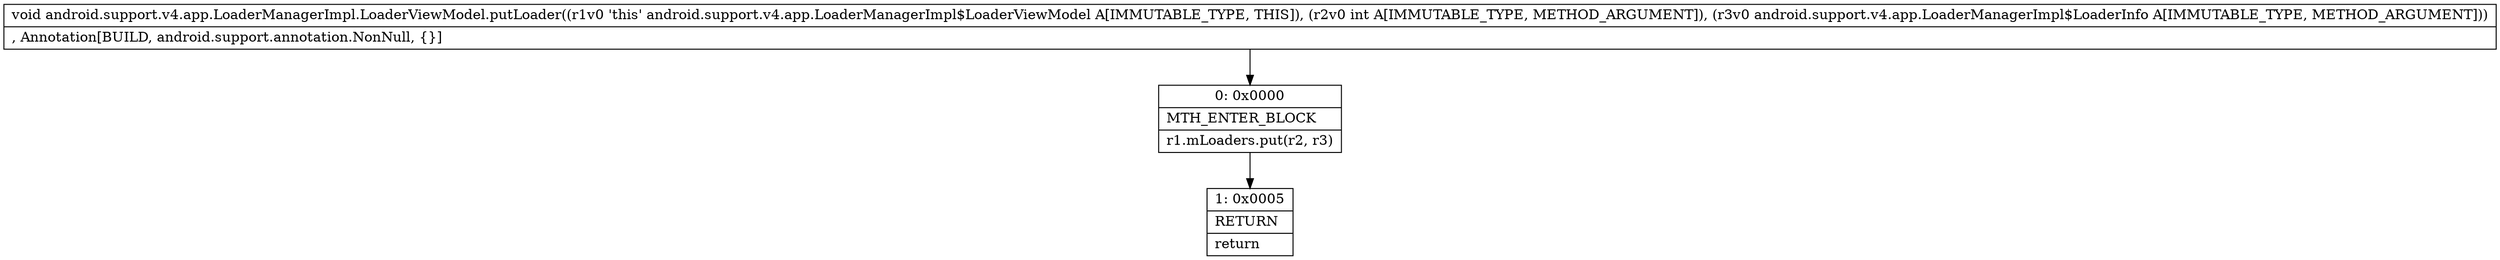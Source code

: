 digraph "CFG forandroid.support.v4.app.LoaderManagerImpl.LoaderViewModel.putLoader(ILandroid\/support\/v4\/app\/LoaderManagerImpl$LoaderInfo;)V" {
Node_0 [shape=record,label="{0\:\ 0x0000|MTH_ENTER_BLOCK\l|r1.mLoaders.put(r2, r3)\l}"];
Node_1 [shape=record,label="{1\:\ 0x0005|RETURN\l|return\l}"];
MethodNode[shape=record,label="{void android.support.v4.app.LoaderManagerImpl.LoaderViewModel.putLoader((r1v0 'this' android.support.v4.app.LoaderManagerImpl$LoaderViewModel A[IMMUTABLE_TYPE, THIS]), (r2v0 int A[IMMUTABLE_TYPE, METHOD_ARGUMENT]), (r3v0 android.support.v4.app.LoaderManagerImpl$LoaderInfo A[IMMUTABLE_TYPE, METHOD_ARGUMENT]))  | , Annotation[BUILD, android.support.annotation.NonNull, \{\}]\l}"];
MethodNode -> Node_0;
Node_0 -> Node_1;
}

